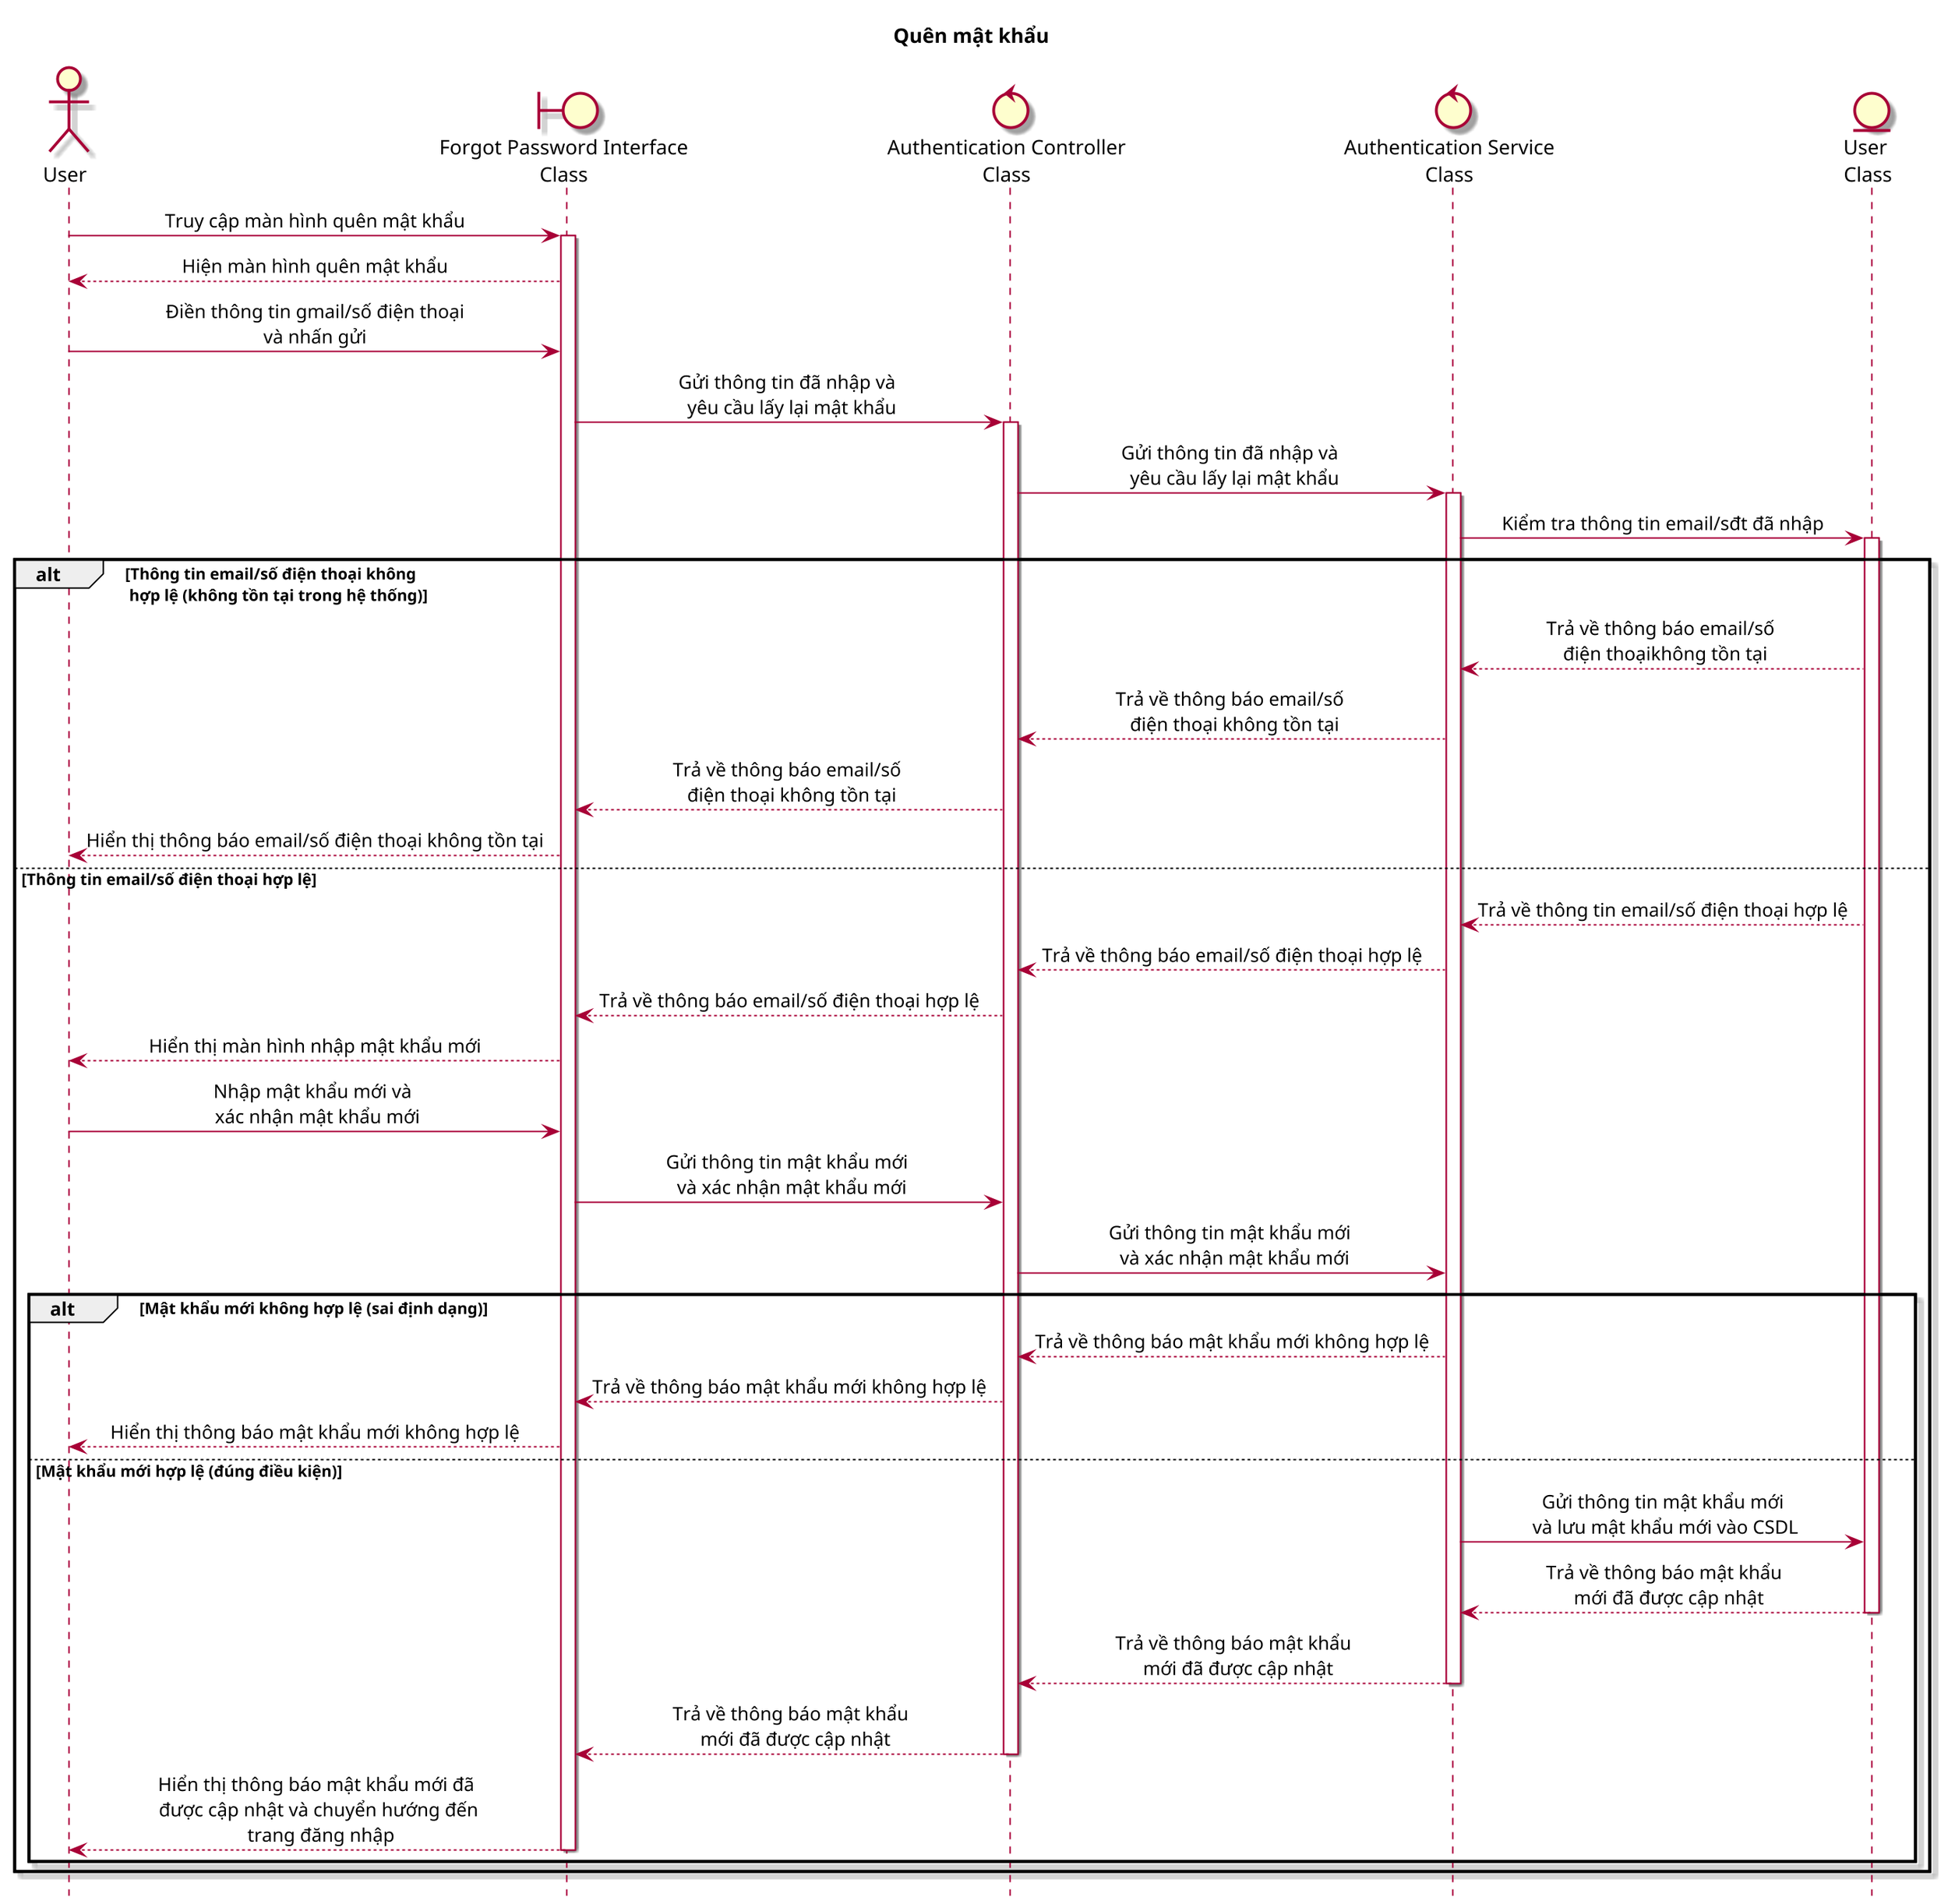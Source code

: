 @startuml SEQ03_forgetPassword
    title: Quên mật khẩu

    skin rose
    scale 2
    skinparam sequenceMessageAlign center
    hide footbox

    actor "User" as user
    boundary "Forgot Password Interface\nClass" as ui
    control "Authentication Controller\nClass" as ctr
    control "Authentication Service\nClass" as sv
    entity "User \nClass" as ent

    user -> ui: Truy cập màn hình quên mật khẩu
    ui ++
    ui --> user: Hiện màn hình quên mật khẩu
    user -> ui: Điền thông tin gmail/số điện thoại\nvà nhấn gửi
    ui -> ctr: Gửi thông tin đã nhập và \n yêu cầu lấy lại mật khẩu
    ctr ++
    ctr -> sv: Gửi thông tin đã nhập và \n yêu cầu lấy lại mật khẩu
    sv ++
    sv -> ent: Kiểm tra thông tin email/sđt đã nhập
    ent ++
    
    alt Thông tin email/số điện thoại không \n hợp lệ (không tồn tại trong hệ thống)
        ent --> sv: Trả về thông báo email/số \n điện thoạikhông tồn tại
        sv --> ctr: Trả về thông báo email/số \n điện thoại không tồn tại
        ctr --> ui: Trả về thông báo email/số \n điện thoại không tồn tại
        ui --> user: Hiển thị thông báo email/số điện thoại không tồn tại
    else Thông tin email/số điện thoại hợp lệ
        ent --> sv: Trả về thông tin email/số điện thoại hợp lệ
        sv --> ctr: Trả về thông báo email/số điện thoại hợp lệ
        ctr --> ui: Trả về thông báo email/số điện thoại hợp lệ
        ui --> user: Hiển thị màn hình nhập mật khẩu mới
        user -> ui: Nhập mật khẩu mới và \n xác nhận mật khẩu mới
        ui -> ctr: Gửi thông tin mật khẩu mới \n và xác nhận mật khẩu mới
        ctr -> sv: Gửi thông tin mật khẩu mới \n và xác nhận mật khẩu mới

        alt Mật khẩu mới không hợp lệ (sai định dạng)
            sv --> ctr: Trả về thông báo mật khẩu mới không hợp lệ
            ctr --> ui: Trả về thông báo mật khẩu mới không hợp lệ
            ui --> user: Hiển thị thông báo mật khẩu mới không hợp lệ
        else Mật khẩu mới hợp lệ (đúng điều kiện)
            sv -> ent: Gửi thông tin mật khẩu mới\n và lưu mật khẩu mới vào CSDL
            ent --> sv: Trả về thông báo mật khẩu \n mới đã được cập nhật
            ent --
            sv --> ctr: Trả về thông báo mật khẩu \n mới đã được cập nhật
            sv --
            ctr --> ui: Trả về thông báo mật khẩu \n mới đã được cập nhật
            ctr--
            ui --> user: Hiển thị thông báo mật khẩu mới đã \n được cập nhật và chuyển hướng đến \n trang đăng nhập
            ui --
        end

    end
@enduml